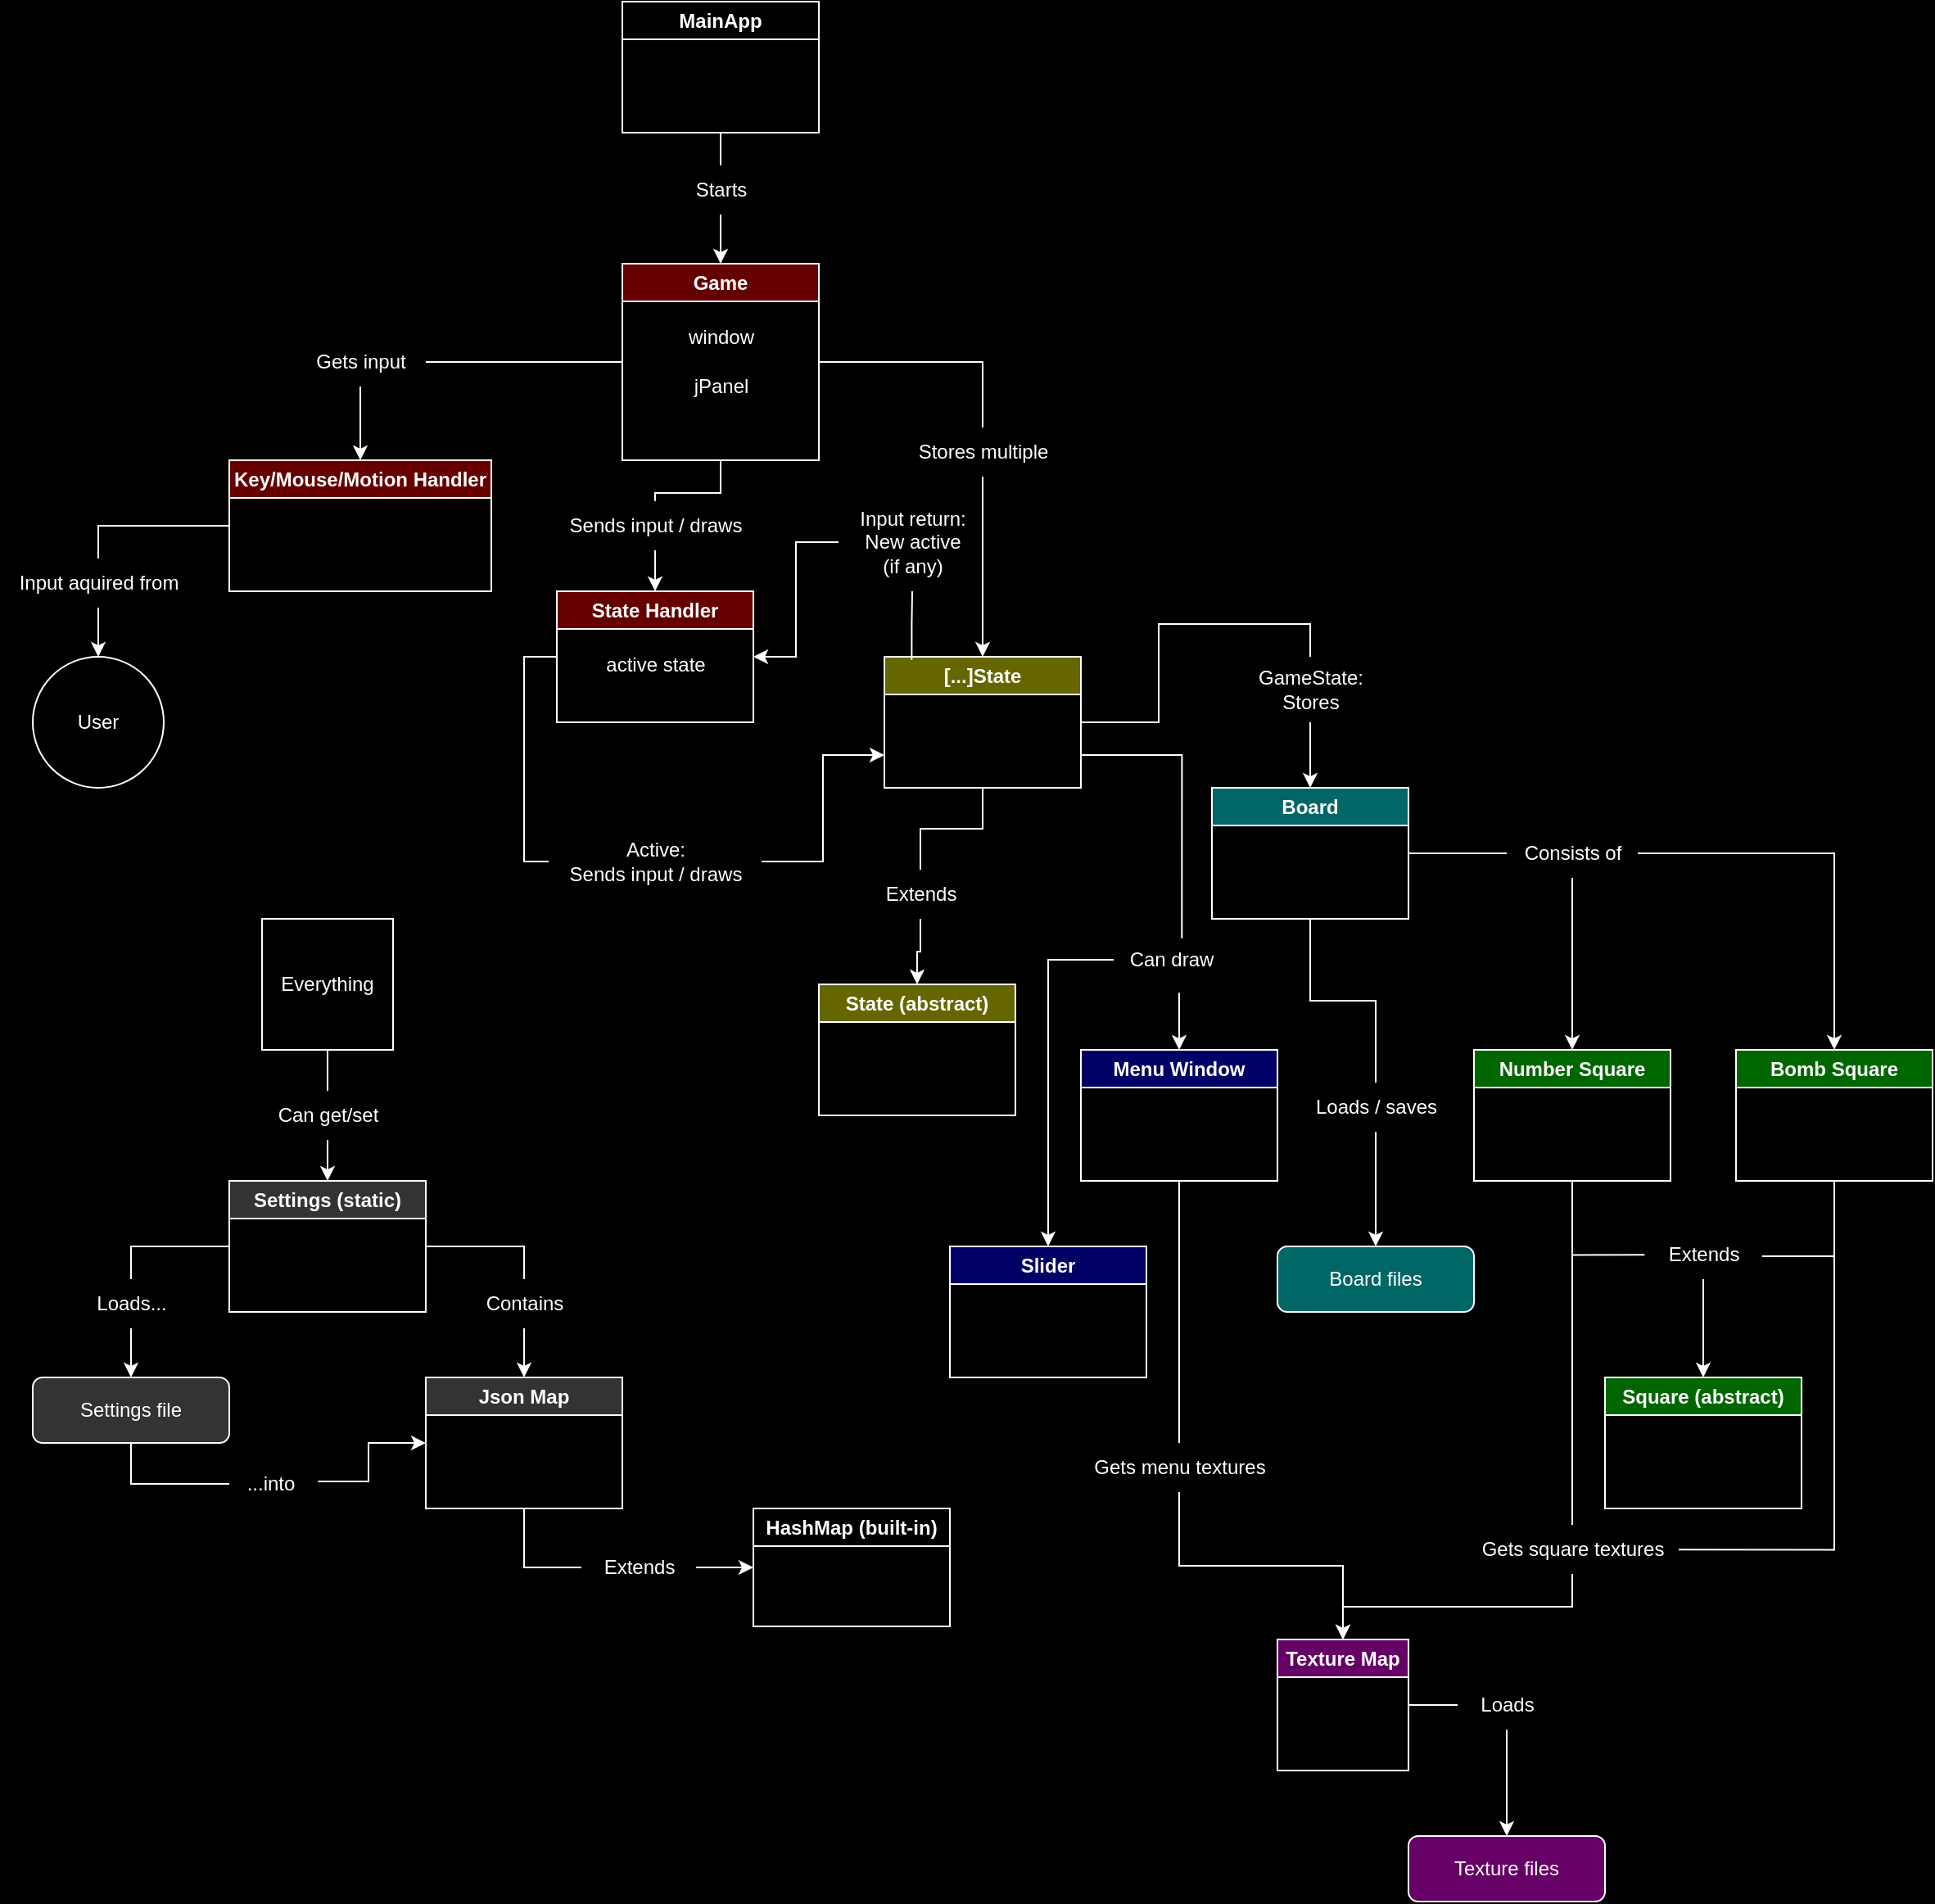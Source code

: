<mxfile version="20.5.3" type="embed"><diagram id="2ciP8g4ZbyeKmFrxj2Zz" name="Page-1"><mxGraphModel dx="2205" dy="1484" grid="1" gridSize="10" guides="1" tooltips="1" connect="1" arrows="1" fold="1" page="1" pageScale="1" pageWidth="1654" pageHeight="2336" background="#000000" math="0" shadow="0"><root><mxCell id="0"/><mxCell id="1" parent="0"/><mxCell id="93" style="edgeStyle=orthogonalEdgeStyle;rounded=0;orthogonalLoop=1;jettySize=auto;html=1;strokeColor=#FFFFFF;fontColor=#FFFFFF;endArrow=classic;endFill=1;startArrow=none;" edge="1" parent="1" source="94" target="92"><mxGeometry relative="1" as="geometry"/></mxCell><mxCell id="91" value="Everything" style="whiteSpace=wrap;html=1;aspect=fixed;labelBackgroundColor=none;strokeColor=#FFFFFF;fontColor=#FFFFFF;fillColor=none;" vertex="1" parent="1"><mxGeometry x="460" y="760" width="80" height="80" as="geometry"/></mxCell><mxCell id="4" style="edgeStyle=orthogonalEdgeStyle;rounded=0;orthogonalLoop=1;jettySize=auto;html=1;strokeColor=#FFFFFF;startArrow=none;" edge="1" parent="1" source="5" target="3"><mxGeometry relative="1" as="geometry"/></mxCell><mxCell id="2" value="&lt;font color=&quot;#ffffff&quot;&gt;MainApp&lt;/font&gt;" style="swimlane;whiteSpace=wrap;html=1;strokeColor=#FFFFFF;fillColor=#000000;" vertex="1" parent="1"><mxGeometry x="680" y="200" width="120" height="80" as="geometry"/></mxCell><mxCell id="10" style="edgeStyle=orthogonalEdgeStyle;rounded=0;orthogonalLoop=1;jettySize=auto;html=1;strokeColor=#FFFFFF;fontColor=#FFFFFF;startArrow=none;" edge="1" parent="1" source="11" target="9"><mxGeometry relative="1" as="geometry"/></mxCell><mxCell id="14" style="edgeStyle=orthogonalEdgeStyle;rounded=0;orthogonalLoop=1;jettySize=auto;html=1;entryX=0.5;entryY=0;entryDx=0;entryDy=0;strokeColor=#FFFFFF;fontColor=#FFFFFF;startArrow=none;" edge="1" parent="1" source="15" target="13"><mxGeometry relative="1" as="geometry"/></mxCell><mxCell id="76" style="edgeStyle=orthogonalEdgeStyle;rounded=0;orthogonalLoop=1;jettySize=auto;html=1;strokeColor=#FFFFFF;fontColor=#FFFFFF;endArrow=classic;endFill=1;startArrow=none;" edge="1" parent="1" source="25" target="74"><mxGeometry relative="1" as="geometry"/></mxCell><mxCell id="3" value="&lt;font color=&quot;#ffffff&quot;&gt;Game&lt;/font&gt;" style="swimlane;whiteSpace=wrap;html=1;strokeColor=#FFFFFF;fillColor=#660000;" vertex="1" parent="1"><mxGeometry x="680" y="360" width="120" height="120" as="geometry"><mxRectangle x="680" y="360" width="70" height="30" as="alternateBounds"/></mxGeometry></mxCell><mxCell id="7" value="window" style="text;html=1;align=center;verticalAlign=middle;resizable=0;points=[];autosize=1;strokeColor=none;fillColor=none;fontColor=#FFFFFF;" vertex="1" parent="3"><mxGeometry x="30" y="30" width="60" height="30" as="geometry"/></mxCell><mxCell id="8" value="jPanel" style="text;html=1;align=center;verticalAlign=middle;resizable=0;points=[];autosize=1;strokeColor=none;fillColor=none;fontColor=#FFFFFF;" vertex="1" parent="3"><mxGeometry x="30" y="60" width="60" height="30" as="geometry"/></mxCell><mxCell id="5" value="&lt;font color=&quot;#ffffff&quot;&gt;Starts&lt;/font&gt;" style="text;html=1;align=center;verticalAlign=middle;resizable=0;points=[];autosize=1;strokeColor=none;fillColor=none;" vertex="1" parent="1"><mxGeometry x="715" y="300" width="50" height="30" as="geometry"/></mxCell><mxCell id="6" value="" style="edgeStyle=orthogonalEdgeStyle;rounded=0;orthogonalLoop=1;jettySize=auto;html=1;strokeColor=#FFFFFF;endArrow=none;" edge="1" parent="1" source="2" target="5"><mxGeometry relative="1" as="geometry"><mxPoint x="740" y="280.0" as="sourcePoint"/><mxPoint x="740" y="360.0" as="targetPoint"/></mxGeometry></mxCell><mxCell id="56" style="edgeStyle=orthogonalEdgeStyle;rounded=0;orthogonalLoop=1;jettySize=auto;html=1;entryX=0.5;entryY=0;entryDx=0;entryDy=0;strokeColor=#FFFFFF;fontColor=#FFFFFF;startArrow=none;" edge="1" parent="1" source="57" target="52"><mxGeometry relative="1" as="geometry"/></mxCell><mxCell id="9" value="Key/Mouse/Motion Handler" style="swimlane;whiteSpace=wrap;html=1;strokeColor=#FFFFFF;fontColor=#FFFFFF;fillColor=#660000;" vertex="1" parent="1"><mxGeometry x="440" y="480" width="160" height="80" as="geometry"/></mxCell><mxCell id="11" value="Gets input" style="text;html=1;align=center;verticalAlign=middle;resizable=0;points=[];autosize=1;strokeColor=none;fillColor=none;fontColor=#FFFFFF;" vertex="1" parent="1"><mxGeometry x="480" y="405" width="80" height="30" as="geometry"/></mxCell><mxCell id="12" value="" style="edgeStyle=orthogonalEdgeStyle;rounded=0;orthogonalLoop=1;jettySize=auto;html=1;strokeColor=#FFFFFF;fontColor=#FFFFFF;endArrow=none;" edge="1" parent="1" source="3" target="11"><mxGeometry relative="1" as="geometry"><mxPoint x="680" y="420.0" as="sourcePoint"/><mxPoint x="560" y="500.0" as="targetPoint"/></mxGeometry></mxCell><mxCell id="21" style="edgeStyle=orthogonalEdgeStyle;rounded=0;orthogonalLoop=1;jettySize=auto;html=1;strokeColor=#FFFFFF;fontColor=#FFFFFF;startArrow=none;" edge="1" parent="1" source="22" target="20"><mxGeometry relative="1" as="geometry"/></mxCell><mxCell id="30" style="edgeStyle=orthogonalEdgeStyle;rounded=0;orthogonalLoop=1;jettySize=auto;html=1;entryX=0.5;entryY=0;entryDx=0;entryDy=0;strokeColor=#FFFFFF;fontColor=#FFFFFF;startArrow=none;" edge="1" parent="1" source="31" target="29"><mxGeometry relative="1" as="geometry"/></mxCell><mxCell id="44" style="edgeStyle=orthogonalEdgeStyle;rounded=0;orthogonalLoop=1;jettySize=auto;html=1;entryX=0.5;entryY=0;entryDx=0;entryDy=0;strokeColor=#FFFFFF;fontColor=#FFFFFF;exitX=0.571;exitY=1.172;exitDx=0;exitDy=0;startArrow=none;exitPerimeter=0;" edge="1" parent="1" source="45" target="43"><mxGeometry relative="1" as="geometry"/></mxCell><mxCell id="81" style="edgeStyle=orthogonalEdgeStyle;rounded=0;orthogonalLoop=1;jettySize=auto;html=1;exitX=0;exitY=0.5;exitDx=0;exitDy=0;entryX=1;entryY=0.5;entryDx=0;entryDy=0;strokeColor=#FFFFFF;fontColor=#FFFFFF;endArrow=classic;endFill=1;startArrow=none;" edge="1" parent="1" source="82" target="74"><mxGeometry relative="1" as="geometry"/></mxCell><mxCell id="13" value="[...]State" style="swimlane;whiteSpace=wrap;html=1;labelBackgroundColor=none;strokeColor=#FFFFFF;fontColor=#FFFFFF;fillColor=#666600;" vertex="1" parent="1"><mxGeometry x="840" y="600" width="120" height="80" as="geometry"/></mxCell><mxCell id="15" value="Stores multiple" style="text;html=1;align=center;verticalAlign=middle;resizable=0;points=[];autosize=1;strokeColor=none;fillColor=none;fontColor=#FFFFFF;" vertex="1" parent="1"><mxGeometry x="850" y="460" width="100" height="30" as="geometry"/></mxCell><mxCell id="19" value="" style="edgeStyle=orthogonalEdgeStyle;rounded=0;orthogonalLoop=1;jettySize=auto;html=1;entryX=0.5;entryY=0;entryDx=0;entryDy=0;strokeColor=#FFFFFF;fontColor=#FFFFFF;endArrow=none;" edge="1" parent="1" source="3" target="15"><mxGeometry relative="1" as="geometry"><mxPoint x="800" y="420.0" as="sourcePoint"/><mxPoint x="940" y="480.0" as="targetPoint"/></mxGeometry></mxCell><mxCell id="20" value="State (abstract)" style="swimlane;whiteSpace=wrap;html=1;labelBackgroundColor=none;strokeColor=#FFFFFF;fontColor=#FFFFFF;fillColor=#666600;" vertex="1" parent="1"><mxGeometry x="800" y="800" width="120" height="80" as="geometry"/></mxCell><mxCell id="22" value="Extends" style="text;html=1;align=center;verticalAlign=middle;resizable=0;points=[];autosize=1;strokeColor=none;fillColor=none;fontColor=#FFFFFF;" vertex="1" parent="1"><mxGeometry x="827" y="730" width="70" height="30" as="geometry"/></mxCell><mxCell id="23" value="" style="edgeStyle=orthogonalEdgeStyle;rounded=0;orthogonalLoop=1;jettySize=auto;html=1;strokeColor=#FFFFFF;fontColor=#FFFFFF;endArrow=none;" edge="1" parent="1" source="13" target="22"><mxGeometry relative="1" as="geometry"><mxPoint x="900" y="600" as="sourcePoint"/><mxPoint x="900" y="680" as="targetPoint"/></mxGeometry></mxCell><mxCell id="63" style="edgeStyle=orthogonalEdgeStyle;rounded=0;orthogonalLoop=1;jettySize=auto;html=1;strokeColor=#FFFFFF;fontColor=#FFFFFF;startArrow=none;" edge="1" parent="1" source="60" target="61"><mxGeometry relative="1" as="geometry"/></mxCell><mxCell id="86" style="edgeStyle=orthogonalEdgeStyle;rounded=0;orthogonalLoop=1;jettySize=auto;html=1;strokeColor=#FFFFFF;fontColor=#FFFFFF;endArrow=classic;endFill=1;startArrow=none;" edge="1" parent="1" source="87" target="85"><mxGeometry relative="1" as="geometry"/></mxCell><mxCell id="29" value="Board" style="swimlane;whiteSpace=wrap;html=1;labelBackgroundColor=none;strokeColor=#FFFFFF;fontColor=#FFFFFF;fillColor=#006666;" vertex="1" parent="1"><mxGeometry x="1040" y="680" width="120" height="80" as="geometry"/></mxCell><mxCell id="31" value="GameState:&lt;br&gt;Stores" style="text;html=1;align=center;verticalAlign=middle;resizable=0;points=[];autosize=1;strokeColor=none;fillColor=none;fontColor=#FFFFFF;" vertex="1" parent="1"><mxGeometry x="1055" y="600" width="90" height="40" as="geometry"/></mxCell><mxCell id="32" value="" style="edgeStyle=orthogonalEdgeStyle;rounded=0;orthogonalLoop=1;jettySize=auto;html=1;entryX=0.5;entryY=0;entryDx=0;entryDy=0;strokeColor=#FFFFFF;fontColor=#FFFFFF;endArrow=none;" edge="1" parent="1" source="13" target="31"><mxGeometry relative="1" as="geometry"><mxPoint x="960" y="560.0" as="sourcePoint"/><mxPoint x="1100" y="595" as="targetPoint"/></mxGeometry></mxCell><mxCell id="71" style="edgeStyle=orthogonalEdgeStyle;rounded=0;orthogonalLoop=1;jettySize=auto;html=1;entryX=0.5;entryY=0;entryDx=0;entryDy=0;strokeColor=#FFFFFF;fontColor=#FFFFFF;endArrow=classic;endFill=1;startArrow=none;" edge="1" parent="1" source="72" target="47"><mxGeometry relative="1" as="geometry"/></mxCell><mxCell id="43" value="Menu Window" style="swimlane;whiteSpace=wrap;html=1;labelBackgroundColor=none;strokeColor=#FFFFFF;fontColor=#FFFFFF;fillColor=#000066;" vertex="1" parent="1"><mxGeometry x="960" y="840" width="120" height="80" as="geometry"><mxRectangle x="600" y="600" width="120" height="30" as="alternateBounds"/></mxGeometry></mxCell><mxCell id="90" style="edgeStyle=orthogonalEdgeStyle;rounded=0;orthogonalLoop=1;jettySize=auto;html=1;strokeColor=#FFFFFF;fontColor=#FFFFFF;endArrow=classic;endFill=1;" edge="1" parent="1" source="45" target="89"><mxGeometry relative="1" as="geometry"><Array as="points"><mxPoint x="940" y="785"/></Array></mxGeometry></mxCell><mxCell id="45" value="Can draw" style="text;html=1;align=center;verticalAlign=middle;resizable=0;points=[];autosize=1;strokeColor=none;fillColor=none;fontColor=#FFFFFF;" vertex="1" parent="1"><mxGeometry x="980" y="770" width="70" height="30" as="geometry"/></mxCell><mxCell id="46" value="" style="edgeStyle=orthogonalEdgeStyle;rounded=0;orthogonalLoop=1;jettySize=auto;html=1;entryX=0.595;entryY=0.061;entryDx=0;entryDy=0;strokeColor=#FFFFFF;fontColor=#FFFFFF;exitX=1;exitY=0.75;exitDx=0;exitDy=0;endArrow=none;entryPerimeter=0;" edge="1" parent="1" source="13" target="45"><mxGeometry relative="1" as="geometry"><mxPoint x="840" y="580" as="sourcePoint"/><mxPoint x="715" y="640" as="targetPoint"/></mxGeometry></mxCell><mxCell id="49" style="edgeStyle=orthogonalEdgeStyle;rounded=0;orthogonalLoop=1;jettySize=auto;html=1;strokeColor=#FFFFFF;fontColor=#FFFFFF;startArrow=none;" edge="1" parent="1" source="50" target="48"><mxGeometry relative="1" as="geometry"/></mxCell><mxCell id="47" value="Texture Map" style="swimlane;whiteSpace=wrap;html=1;labelBackgroundColor=none;strokeColor=#FFFFFF;fontColor=#FFFFFF;fillColor=#660066;" vertex="1" parent="1"><mxGeometry x="1080" y="1200" width="80" height="80" as="geometry"/></mxCell><mxCell id="48" value="Texture files" style="rounded=1;whiteSpace=wrap;html=1;labelBackgroundColor=none;strokeColor=#FFFFFF;fontColor=#FFFFFF;fillColor=#660066;" vertex="1" parent="1"><mxGeometry x="1160" y="1320" width="120" height="40" as="geometry"/></mxCell><mxCell id="50" value="Loads" style="text;html=1;align=center;verticalAlign=middle;resizable=0;points=[];autosize=1;strokeColor=none;fillColor=none;fontColor=#FFFFFF;" vertex="1" parent="1"><mxGeometry x="1190" y="1225" width="60" height="30" as="geometry"/></mxCell><mxCell id="51" value="" style="edgeStyle=orthogonalEdgeStyle;rounded=0;orthogonalLoop=1;jettySize=auto;html=1;strokeColor=#FFFFFF;fontColor=#FFFFFF;endArrow=none;" edge="1" parent="1" source="47" target="50"><mxGeometry relative="1" as="geometry"><mxPoint x="800" y="880.0" as="sourcePoint"/><mxPoint x="940" y="960" as="targetPoint"/></mxGeometry></mxCell><mxCell id="52" value="User" style="ellipse;whiteSpace=wrap;html=1;labelBackgroundColor=none;strokeColor=#FFFFFF;fontColor=#FFFFFF;fillColor=none;" vertex="1" parent="1"><mxGeometry x="320" y="600" width="80" height="80" as="geometry"/></mxCell><mxCell id="57" value="Input aquired from" style="text;html=1;align=center;verticalAlign=middle;resizable=0;points=[];autosize=1;strokeColor=none;fillColor=none;fontColor=#FFFFFF;" vertex="1" parent="1"><mxGeometry x="300" y="540" width="120" height="30" as="geometry"/></mxCell><mxCell id="58" value="" style="edgeStyle=orthogonalEdgeStyle;rounded=0;orthogonalLoop=1;jettySize=auto;html=1;entryX=0.5;entryY=0;entryDx=0;entryDy=0;strokeColor=#FFFFFF;fontColor=#FFFFFF;endArrow=none;" edge="1" parent="1" source="9" target="57"><mxGeometry relative="1" as="geometry"><mxPoint x="440" y="520.0" as="sourcePoint"/><mxPoint x="340" y="600" as="targetPoint"/></mxGeometry></mxCell><mxCell id="67" style="edgeStyle=orthogonalEdgeStyle;rounded=0;orthogonalLoop=1;jettySize=auto;html=1;strokeColor=#FFFFFF;fontColor=#FFFFFF;startArrow=none;" edge="1" parent="1" source="68" target="66"><mxGeometry relative="1" as="geometry"/></mxCell><mxCell id="111" style="edgeStyle=orthogonalEdgeStyle;rounded=0;orthogonalLoop=1;jettySize=auto;html=1;entryX=0.5;entryY=0;entryDx=0;entryDy=0;strokeColor=#FFFFFF;fontColor=#FFFFFF;endArrow=classic;endFill=1;exitX=0.5;exitY=1;exitDx=0;exitDy=0;startArrow=none;" edge="1" parent="1" source="113" target="47"><mxGeometry relative="1" as="geometry"/></mxCell><mxCell id="61" value="Number Square" style="swimlane;whiteSpace=wrap;html=1;labelBackgroundColor=none;strokeColor=#FFFFFF;fontColor=#FFFFFF;fillColor=#006600;" vertex="1" parent="1"><mxGeometry x="1200" y="840" width="120" height="80" as="geometry"/></mxCell><mxCell id="70" style="edgeStyle=orthogonalEdgeStyle;rounded=0;orthogonalLoop=1;jettySize=auto;html=1;strokeColor=#FFFFFF;fontColor=#FFFFFF;endArrow=none;endFill=0;entryX=1.012;entryY=0.533;entryDx=0;entryDy=0;entryPerimeter=0;" edge="1" parent="1" source="62" target="68"><mxGeometry relative="1" as="geometry"/></mxCell><mxCell id="115" style="edgeStyle=orthogonalEdgeStyle;rounded=0;orthogonalLoop=1;jettySize=auto;html=1;entryX=1;entryY=0.506;entryDx=0;entryDy=0;entryPerimeter=0;strokeColor=#FFFFFF;fontColor=#FFFFFF;endArrow=none;endFill=0;exitX=0.5;exitY=1;exitDx=0;exitDy=0;" edge="1" parent="1" source="62" target="113"><mxGeometry relative="1" as="geometry"/></mxCell><mxCell id="62" value="Bomb Square" style="swimlane;whiteSpace=wrap;html=1;labelBackgroundColor=none;strokeColor=#FFFFFF;fontColor=#FFFFFF;fillColor=#006600;" vertex="1" parent="1"><mxGeometry x="1360" y="840" width="120" height="80" as="geometry"/></mxCell><mxCell id="65" style="edgeStyle=orthogonalEdgeStyle;rounded=0;orthogonalLoop=1;jettySize=auto;html=1;strokeColor=#FFFFFF;fontColor=#FFFFFF;" edge="1" parent="1" source="60" target="62"><mxGeometry relative="1" as="geometry"/></mxCell><mxCell id="60" value="Consists of" style="text;html=1;align=center;verticalAlign=middle;resizable=0;points=[];autosize=1;strokeColor=none;fillColor=none;fontColor=#FFFFFF;" vertex="1" parent="1"><mxGeometry x="1220" y="705" width="80" height="30" as="geometry"/></mxCell><mxCell id="64" value="" style="edgeStyle=orthogonalEdgeStyle;rounded=0;orthogonalLoop=1;jettySize=auto;html=1;strokeColor=#FFFFFF;fontColor=#FFFFFF;endArrow=none;" edge="1" parent="1" source="29" target="60"><mxGeometry relative="1" as="geometry"><mxPoint x="1160" y="720.0" as="sourcePoint"/><mxPoint x="1260" y="840" as="targetPoint"/></mxGeometry></mxCell><mxCell id="66" value="Square (abstract)" style="swimlane;whiteSpace=wrap;html=1;labelBackgroundColor=none;strokeColor=#FFFFFF;fontColor=#FFFFFF;fillColor=#006600;" vertex="1" parent="1"><mxGeometry x="1280" y="1040" width="120" height="80" as="geometry"/></mxCell><mxCell id="68" value="Extends" style="text;html=1;align=center;verticalAlign=middle;resizable=0;points=[];autosize=1;strokeColor=none;fillColor=none;fontColor=#FFFFFF;" vertex="1" parent="1"><mxGeometry x="1305" y="950" width="70" height="30" as="geometry"/></mxCell><mxCell id="69" value="" style="edgeStyle=orthogonalEdgeStyle;rounded=0;orthogonalLoop=1;jettySize=auto;html=1;strokeColor=#FFFFFF;fontColor=#FFFFFF;endArrow=none;entryX=-0.012;entryY=0.506;entryDx=0;entryDy=0;entryPerimeter=0;" edge="1" parent="1" source="61" target="68"><mxGeometry relative="1" as="geometry"><mxPoint x="1260" y="920" as="sourcePoint"/><mxPoint x="1340" y="1040" as="targetPoint"/></mxGeometry></mxCell><mxCell id="72" value="Gets menu textures" style="text;html=1;align=center;verticalAlign=middle;resizable=0;points=[];autosize=1;strokeColor=none;fillColor=none;fontColor=#FFFFFF;" vertex="1" parent="1"><mxGeometry x="955" y="1080" width="130" height="30" as="geometry"/></mxCell><mxCell id="73" value="" style="edgeStyle=orthogonalEdgeStyle;rounded=0;orthogonalLoop=1;jettySize=auto;html=1;entryX=0.5;entryY=0;entryDx=0;entryDy=0;strokeColor=#FFFFFF;fontColor=#FFFFFF;endArrow=none;endFill=0;" edge="1" parent="1" source="43" target="72"><mxGeometry relative="1" as="geometry"><mxPoint x="660" y="680" as="sourcePoint"/><mxPoint x="760" y="840" as="targetPoint"/></mxGeometry></mxCell><mxCell id="78" style="edgeStyle=orthogonalEdgeStyle;rounded=0;orthogonalLoop=1;jettySize=auto;html=1;entryX=0;entryY=0.75;entryDx=0;entryDy=0;strokeColor=#FFFFFF;fontColor=#FFFFFF;endArrow=classic;endFill=1;startArrow=none;" edge="1" parent="1" source="79" target="13"><mxGeometry relative="1" as="geometry"/></mxCell><mxCell id="74" value="State Handler" style="swimlane;whiteSpace=wrap;html=1;labelBackgroundColor=none;strokeColor=#FFFFFF;fontColor=#FFFFFF;fillColor=#660000;" vertex="1" parent="1"><mxGeometry x="640" y="560" width="120" height="80" as="geometry"/></mxCell><mxCell id="75" value="active state" style="text;html=1;align=center;verticalAlign=middle;resizable=0;points=[];autosize=1;strokeColor=none;fillColor=none;fontColor=#FFFFFF;" vertex="1" parent="74"><mxGeometry x="20" y="30" width="80" height="30" as="geometry"/></mxCell><mxCell id="25" value="Sends input / draws" style="text;html=1;align=center;verticalAlign=middle;resizable=0;points=[];autosize=1;strokeColor=none;fillColor=none;fontColor=#FFFFFF;" vertex="1" parent="1"><mxGeometry x="635" y="505" width="130" height="30" as="geometry"/></mxCell><mxCell id="77" value="" style="edgeStyle=orthogonalEdgeStyle;rounded=0;orthogonalLoop=1;jettySize=auto;html=1;strokeColor=#FFFFFF;fontColor=#FFFFFF;endArrow=none;endFill=1;" edge="1" parent="1" source="3" target="25"><mxGeometry relative="1" as="geometry"><mxPoint x="740" y="480.0" as="sourcePoint"/><mxPoint x="740" y="560.0" as="targetPoint"/></mxGeometry></mxCell><mxCell id="79" value="Active:&lt;br&gt;Sends input / draws" style="text;html=1;align=center;verticalAlign=middle;resizable=0;points=[];autosize=1;strokeColor=none;fillColor=none;fontColor=#FFFFFF;" vertex="1" parent="1"><mxGeometry x="635" y="705" width="130" height="40" as="geometry"/></mxCell><mxCell id="80" value="" style="edgeStyle=orthogonalEdgeStyle;rounded=0;orthogonalLoop=1;jettySize=auto;html=1;entryX=0;entryY=0.5;entryDx=0;entryDy=0;strokeColor=#FFFFFF;fontColor=#FFFFFF;endArrow=none;endFill=1;exitX=0;exitY=0.5;exitDx=0;exitDy=0;" edge="1" parent="1" source="74" target="79"><mxGeometry relative="1" as="geometry"><mxPoint x="760" y="600.0" as="sourcePoint"/><mxPoint x="840" y="640" as="targetPoint"/></mxGeometry></mxCell><mxCell id="82" value="Input return:&lt;br&gt;New active&lt;br&gt;(if any)" style="text;html=1;align=center;verticalAlign=middle;resizable=0;points=[];autosize=1;strokeColor=none;fillColor=none;fontColor=#FFFFFF;" vertex="1" parent="1"><mxGeometry x="812" y="500" width="90" height="60" as="geometry"/></mxCell><mxCell id="83" value="" style="edgeStyle=orthogonalEdgeStyle;rounded=0;orthogonalLoop=1;jettySize=auto;html=1;exitX=0.139;exitY=0.023;exitDx=0;exitDy=0;entryX=0.5;entryY=1;entryDx=0;entryDy=0;strokeColor=#FFFFFF;fontColor=#FFFFFF;endArrow=none;endFill=1;exitPerimeter=0;" edge="1" parent="1" source="13" target="82"><mxGeometry relative="1" as="geometry"><mxPoint x="840" y="640" as="sourcePoint"/><mxPoint x="700" y="640" as="targetPoint"/></mxGeometry></mxCell><mxCell id="85" value="Board files" style="rounded=1;whiteSpace=wrap;html=1;labelBackgroundColor=none;strokeColor=#FFFFFF;fontColor=#FFFFFF;fillColor=#006666;" vertex="1" parent="1"><mxGeometry x="1080" y="960" width="120" height="40" as="geometry"/></mxCell><mxCell id="87" value="Loads / saves" style="text;html=1;align=center;verticalAlign=middle;resizable=0;points=[];autosize=1;strokeColor=none;fillColor=none;fontColor=#FFFFFF;" vertex="1" parent="1"><mxGeometry x="1090" y="860" width="100" height="30" as="geometry"/></mxCell><mxCell id="88" value="" style="edgeStyle=orthogonalEdgeStyle;rounded=0;orthogonalLoop=1;jettySize=auto;html=1;strokeColor=#FFFFFF;fontColor=#FFFFFF;endArrow=none;endFill=1;" edge="1" parent="1" source="29" target="87"><mxGeometry relative="1" as="geometry"><mxPoint x="1100" y="760" as="sourcePoint"/><mxPoint x="1140" y="960" as="targetPoint"/></mxGeometry></mxCell><mxCell id="89" value="Slider" style="swimlane;whiteSpace=wrap;html=1;labelBackgroundColor=none;strokeColor=#FFFFFF;fontColor=#FFFFFF;fillColor=#000066;" vertex="1" parent="1"><mxGeometry x="880" y="960" width="120" height="80" as="geometry"/></mxCell><mxCell id="97" style="edgeStyle=orthogonalEdgeStyle;rounded=0;orthogonalLoop=1;jettySize=auto;html=1;entryX=0.5;entryY=0;entryDx=0;entryDy=0;strokeColor=#FFFFFF;fontColor=#FFFFFF;endArrow=classic;endFill=1;startArrow=none;" edge="1" parent="1" source="98" target="96"><mxGeometry relative="1" as="geometry"/></mxCell><mxCell id="105" style="edgeStyle=orthogonalEdgeStyle;rounded=0;orthogonalLoop=1;jettySize=auto;html=1;entryX=0.5;entryY=0;entryDx=0;entryDy=0;strokeColor=#FFFFFF;fontColor=#FFFFFF;endArrow=classic;endFill=1;startArrow=none;" edge="1" parent="1" source="106" target="104"><mxGeometry relative="1" as="geometry"/></mxCell><mxCell id="92" value="Settings (static)" style="swimlane;whiteSpace=wrap;html=1;labelBackgroundColor=none;strokeColor=#FFFFFF;fontColor=#FFFFFF;fillColor=#333333;" vertex="1" parent="1"><mxGeometry x="440" y="920" width="120" height="80" as="geometry"/></mxCell><mxCell id="94" value="Can get/set" style="text;html=1;align=center;verticalAlign=middle;resizable=0;points=[];autosize=1;strokeColor=none;fillColor=none;fontColor=#FFFFFF;" vertex="1" parent="1"><mxGeometry x="460" y="865" width="80" height="30" as="geometry"/></mxCell><mxCell id="95" value="" style="edgeStyle=orthogonalEdgeStyle;rounded=0;orthogonalLoop=1;jettySize=auto;html=1;strokeColor=#FFFFFF;fontColor=#FFFFFF;endArrow=none;endFill=1;" edge="1" parent="1" source="91" target="94"><mxGeometry relative="1" as="geometry"><mxPoint x="480" y="840" as="sourcePoint"/><mxPoint x="480" y="920" as="targetPoint"/></mxGeometry></mxCell><mxCell id="101" style="edgeStyle=orthogonalEdgeStyle;rounded=0;orthogonalLoop=1;jettySize=auto;html=1;entryX=0;entryY=0.5;entryDx=0;entryDy=0;strokeColor=#FFFFFF;fontColor=#FFFFFF;endArrow=classic;endFill=1;startArrow=none;" edge="1" parent="1" source="102" target="100"><mxGeometry relative="1" as="geometry"/></mxCell><mxCell id="96" value="Json Map" style="swimlane;whiteSpace=wrap;html=1;labelBackgroundColor=none;strokeColor=#FFFFFF;fontColor=#FFFFFF;fillColor=#333333;" vertex="1" parent="1"><mxGeometry x="560" y="1040" width="120" height="80" as="geometry"/></mxCell><mxCell id="98" value="Contains" style="text;html=1;align=center;verticalAlign=middle;resizable=0;points=[];autosize=1;strokeColor=none;fillColor=none;fontColor=#FFFFFF;" vertex="1" parent="1"><mxGeometry x="585" y="980" width="70" height="30" as="geometry"/></mxCell><mxCell id="99" value="" style="edgeStyle=orthogonalEdgeStyle;rounded=0;orthogonalLoop=1;jettySize=auto;html=1;entryX=0.5;entryY=0;entryDx=0;entryDy=0;strokeColor=#FFFFFF;fontColor=#FFFFFF;endArrow=none;endFill=1;" edge="1" parent="1" source="92" target="98"><mxGeometry relative="1" as="geometry"><mxPoint x="520" y="960.0" as="sourcePoint"/><mxPoint x="620" y="1040" as="targetPoint"/></mxGeometry></mxCell><mxCell id="100" value="HashMap (built-in)" style="swimlane;whiteSpace=wrap;html=1;labelBackgroundColor=none;strokeColor=#FFFFFF;fontColor=#FFFFFF;fillColor=none;" vertex="1" parent="1"><mxGeometry x="760" y="1120" width="120" height="72" as="geometry"/></mxCell><mxCell id="102" value="Extends" style="text;html=1;align=center;verticalAlign=middle;resizable=0;points=[];autosize=1;strokeColor=none;fillColor=none;fontColor=#FFFFFF;" vertex="1" parent="1"><mxGeometry x="655" y="1141" width="70" height="30" as="geometry"/></mxCell><mxCell id="103" value="" style="edgeStyle=orthogonalEdgeStyle;rounded=0;orthogonalLoop=1;jettySize=auto;html=1;entryX=0;entryY=0.5;entryDx=0;entryDy=0;strokeColor=#FFFFFF;fontColor=#FFFFFF;endArrow=none;endFill=1;" edge="1" parent="1" source="96" target="102"><mxGeometry relative="1" as="geometry"><mxPoint x="680" y="1080.0" as="sourcePoint"/><mxPoint x="760" y="1156.0" as="targetPoint"/></mxGeometry></mxCell><mxCell id="108" style="edgeStyle=orthogonalEdgeStyle;rounded=0;orthogonalLoop=1;jettySize=auto;html=1;exitX=1.083;exitY=0.45;exitDx=0;exitDy=0;entryX=0;entryY=0.5;entryDx=0;entryDy=0;strokeColor=#FFFFFF;fontColor=#FFFFFF;endArrow=classic;endFill=1;startArrow=none;exitPerimeter=0;" edge="1" parent="1" source="109" target="96"><mxGeometry relative="1" as="geometry"/></mxCell><mxCell id="104" value="Settings file" style="rounded=1;whiteSpace=wrap;html=1;labelBackgroundColor=none;strokeColor=#FFFFFF;fontColor=#FFFFFF;fillColor=#333333;" vertex="1" parent="1"><mxGeometry x="320" y="1040" width="120" height="40" as="geometry"/></mxCell><mxCell id="106" value="Loads..." style="text;html=1;align=center;verticalAlign=middle;resizable=0;points=[];autosize=1;strokeColor=none;fillColor=none;fontColor=#FFFFFF;" vertex="1" parent="1"><mxGeometry x="345" y="980" width="70" height="30" as="geometry"/></mxCell><mxCell id="107" value="" style="edgeStyle=orthogonalEdgeStyle;rounded=0;orthogonalLoop=1;jettySize=auto;html=1;entryX=0.5;entryY=0;entryDx=0;entryDy=0;strokeColor=#FFFFFF;fontColor=#FFFFFF;endArrow=none;endFill=1;" edge="1" parent="1" source="92" target="106"><mxGeometry relative="1" as="geometry"><mxPoint x="480" y="1000" as="sourcePoint"/><mxPoint x="380" y="1040" as="targetPoint"/></mxGeometry></mxCell><mxCell id="109" value="...into" style="text;html=1;align=center;verticalAlign=middle;resizable=0;points=[];autosize=1;strokeColor=none;fillColor=none;fontColor=#FFFFFF;" vertex="1" parent="1"><mxGeometry x="440" y="1090" width="50" height="30" as="geometry"/></mxCell><mxCell id="110" value="" style="edgeStyle=orthogonalEdgeStyle;rounded=0;orthogonalLoop=1;jettySize=auto;html=1;exitX=0.5;exitY=1;exitDx=0;exitDy=0;entryX=0;entryY=0.5;entryDx=0;entryDy=0;strokeColor=#FFFFFF;fontColor=#FFFFFF;endArrow=none;endFill=1;" edge="1" parent="1" source="104" target="109"><mxGeometry relative="1" as="geometry"><mxPoint x="380" y="1080" as="sourcePoint"/><mxPoint x="560" y="1080" as="targetPoint"/></mxGeometry></mxCell><mxCell id="113" value="Gets square textures" style="text;html=1;align=center;verticalAlign=middle;resizable=0;points=[];autosize=1;strokeColor=none;fillColor=none;fontColor=#FFFFFF;" vertex="1" parent="1"><mxGeometry x="1195" y="1130" width="130" height="30" as="geometry"/></mxCell><mxCell id="114" value="" style="edgeStyle=orthogonalEdgeStyle;rounded=0;orthogonalLoop=1;jettySize=auto;html=1;entryX=0.5;entryY=0;entryDx=0;entryDy=0;strokeColor=#FFFFFF;fontColor=#FFFFFF;endArrow=none;endFill=1;exitX=0.5;exitY=1;exitDx=0;exitDy=0;" edge="1" parent="1" source="61" target="113"><mxGeometry relative="1" as="geometry"><mxPoint x="1260" y="920" as="sourcePoint"/><mxPoint x="1120" y="1200" as="targetPoint"/></mxGeometry></mxCell></root></mxGraphModel></diagram></mxfile>